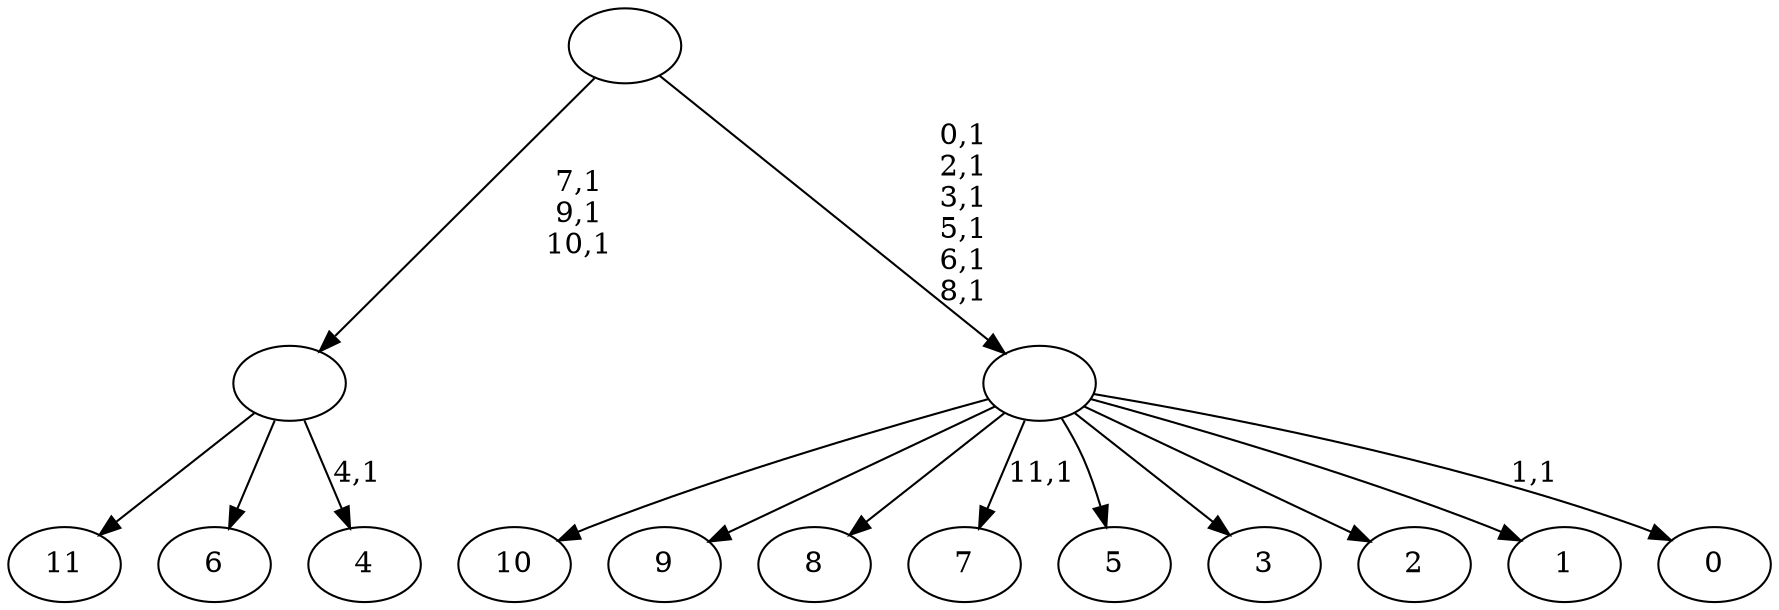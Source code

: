 digraph T {
	24 [label="11"]
	23 [label="10"]
	22 [label="9"]
	21 [label="8"]
	20 [label="7"]
	18 [label="6"]
	17 [label="5"]
	16 [label="4"]
	14 [label=""]
	11 [label="3"]
	10 [label="2"]
	9 [label="1"]
	8 [label="0"]
	6 [label=""]
	0 [label=""]
	14 -> 16 [label="4,1"]
	14 -> 24 [label=""]
	14 -> 18 [label=""]
	6 -> 8 [label="1,1"]
	6 -> 20 [label="11,1"]
	6 -> 23 [label=""]
	6 -> 22 [label=""]
	6 -> 21 [label=""]
	6 -> 17 [label=""]
	6 -> 11 [label=""]
	6 -> 10 [label=""]
	6 -> 9 [label=""]
	0 -> 6 [label="0,1\n2,1\n3,1\n5,1\n6,1\n8,1"]
	0 -> 14 [label="7,1\n9,1\n10,1"]
}
